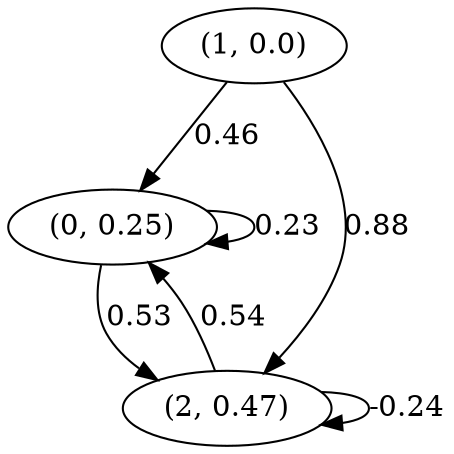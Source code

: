 digraph {
    0 [ label = "(0, 0.25)" ]
    1 [ label = "(1, 0.0)" ]
    2 [ label = "(2, 0.47)" ]
    0 -> 0 [ label = "0.23" ]
    2 -> 2 [ label = "-0.24" ]
    1 -> 0 [ label = "0.46" ]
    2 -> 0 [ label = "0.54" ]
    0 -> 2 [ label = "0.53" ]
    1 -> 2 [ label = "0.88" ]
}

